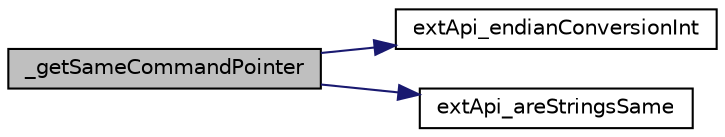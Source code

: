 digraph "_getSameCommandPointer"
{
  edge [fontname="Helvetica",fontsize="10",labelfontname="Helvetica",labelfontsize="10"];
  node [fontname="Helvetica",fontsize="10",shape=record];
  rankdir="LR";
  Node1 [label="_getSameCommandPointer",height=0.2,width=0.4,color="black", fillcolor="grey75", style="filled" fontcolor="black"];
  Node1 -> Node2 [color="midnightblue",fontsize="10",style="solid",fontname="Helvetica"];
  Node2 [label="extApi_endianConversionInt",height=0.2,width=0.4,color="black", fillcolor="white", style="filled",URL="$ext_api_platform_8c.html#a31eede90e2a9d23574e09a92ec626d9b"];
  Node1 -> Node3 [color="midnightblue",fontsize="10",style="solid",fontname="Helvetica"];
  Node3 [label="extApi_areStringsSame",height=0.2,width=0.4,color="black", fillcolor="white", style="filled",URL="$ext_api_platform_8c.html#a2fcd30322b227427c7092a48cac7d78a"];
}
